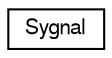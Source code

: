 digraph "Graficzna hierarchia klas"
{
  edge [fontname="FreeSans",fontsize="10",labelfontname="FreeSans",labelfontsize="10"];
  node [fontname="FreeSans",fontsize="10",shape=record];
  rankdir="LR";
  Node1 [label="Sygnal",height=0.2,width=0.4,color="black", fillcolor="white", style="filled",URL="$class_sygnal.html",tooltip="Zawiera definicję klasy BlokBazowy. "];
}
